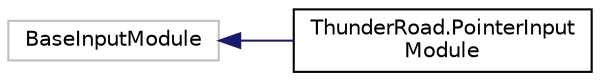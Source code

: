 digraph "Graphical Class Hierarchy"
{
 // LATEX_PDF_SIZE
  edge [fontname="Helvetica",fontsize="10",labelfontname="Helvetica",labelfontsize="10"];
  node [fontname="Helvetica",fontsize="10",shape=record];
  rankdir="LR";
  Node360 [label="BaseInputModule",height=0.2,width=0.4,color="grey75", fillcolor="white", style="filled",tooltip=" "];
  Node360 -> Node0 [dir="back",color="midnightblue",fontsize="10",style="solid",fontname="Helvetica"];
  Node0 [label="ThunderRoad.PointerInput\lModule",height=0.2,width=0.4,color="black", fillcolor="white", style="filled",URL="$class_thunder_road_1_1_pointer_input_module.html",tooltip="Class PointerInputModule. Implements the UnityEngine.EventSystems.BaseInputModule"];
}
